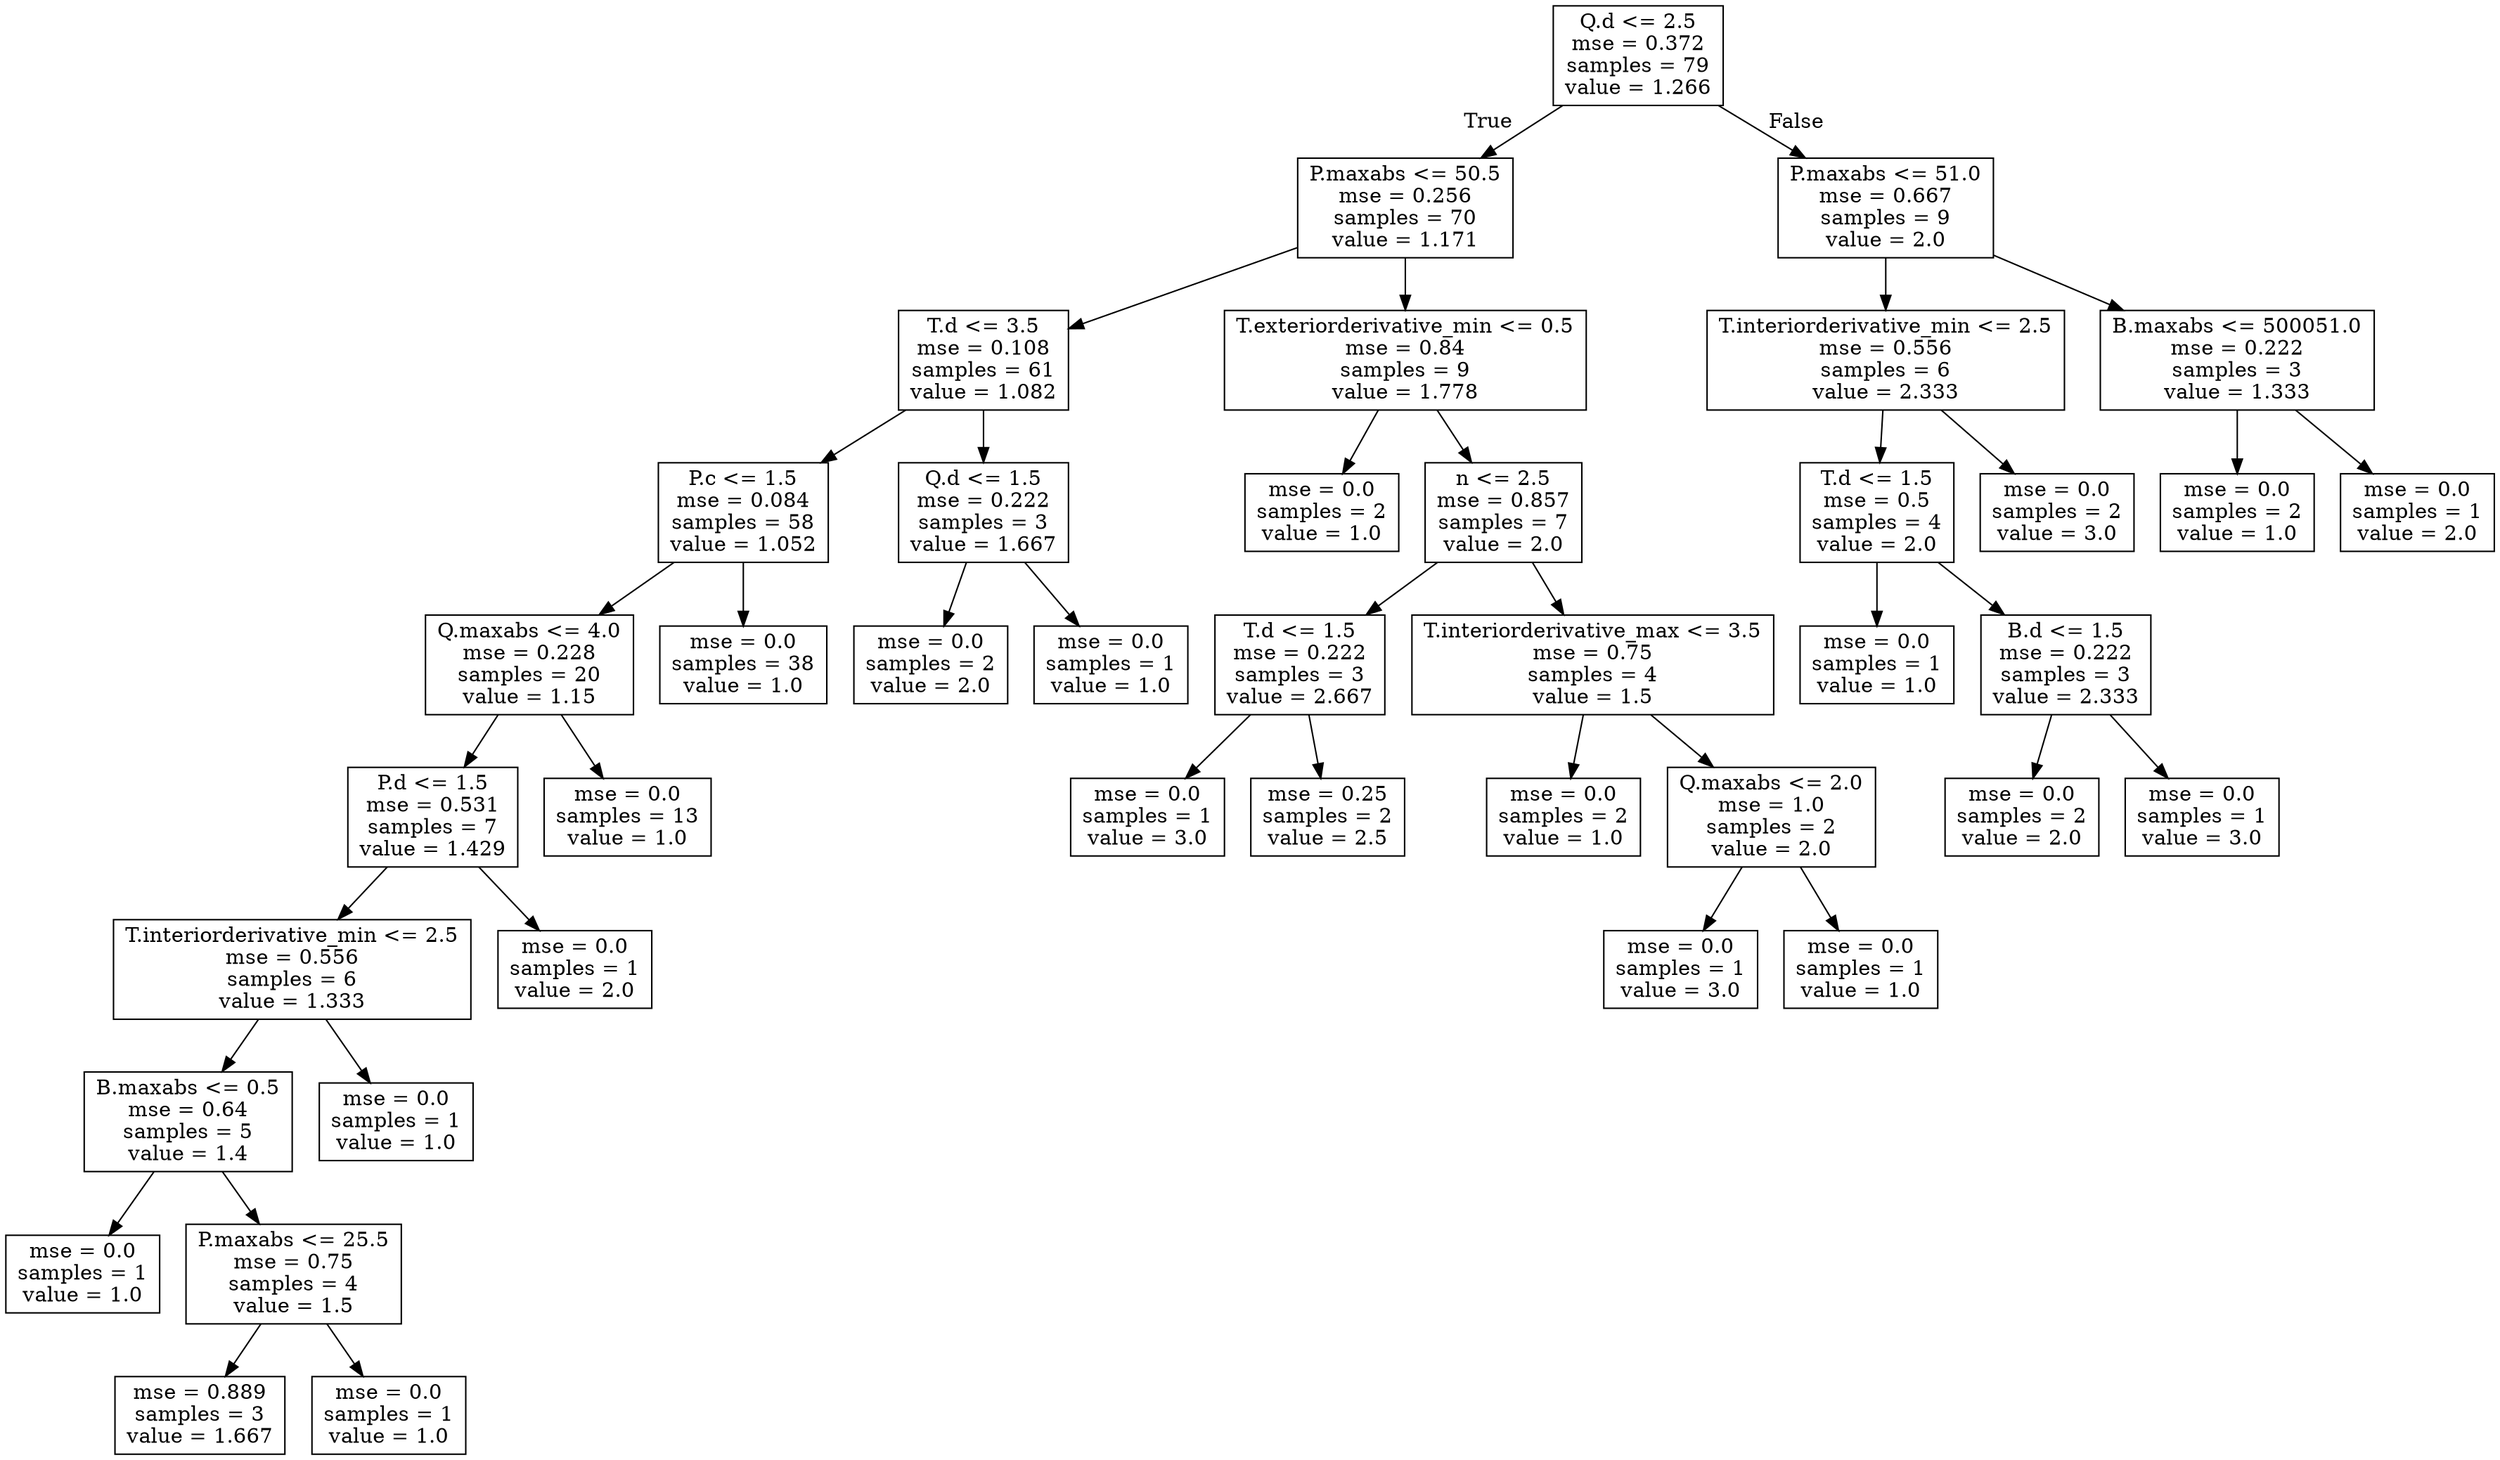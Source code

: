 digraph Tree {
node [shape=box] ;
0 [label="Q.d <= 2.5\nmse = 0.372\nsamples = 79\nvalue = 1.266"] ;
1 [label="P.maxabs <= 50.5\nmse = 0.256\nsamples = 70\nvalue = 1.171"] ;
0 -> 1 [labeldistance=2.5, labelangle=45, headlabel="True"] ;
2 [label="T.d <= 3.5\nmse = 0.108\nsamples = 61\nvalue = 1.082"] ;
1 -> 2 ;
3 [label="P.c <= 1.5\nmse = 0.084\nsamples = 58\nvalue = 1.052"] ;
2 -> 3 ;
4 [label="Q.maxabs <= 4.0\nmse = 0.228\nsamples = 20\nvalue = 1.15"] ;
3 -> 4 ;
5 [label="P.d <= 1.5\nmse = 0.531\nsamples = 7\nvalue = 1.429"] ;
4 -> 5 ;
6 [label="T.interiorderivative_min <= 2.5\nmse = 0.556\nsamples = 6\nvalue = 1.333"] ;
5 -> 6 ;
7 [label="B.maxabs <= 0.5\nmse = 0.64\nsamples = 5\nvalue = 1.4"] ;
6 -> 7 ;
8 [label="mse = 0.0\nsamples = 1\nvalue = 1.0"] ;
7 -> 8 ;
9 [label="P.maxabs <= 25.5\nmse = 0.75\nsamples = 4\nvalue = 1.5"] ;
7 -> 9 ;
10 [label="mse = 0.889\nsamples = 3\nvalue = 1.667"] ;
9 -> 10 ;
11 [label="mse = 0.0\nsamples = 1\nvalue = 1.0"] ;
9 -> 11 ;
12 [label="mse = 0.0\nsamples = 1\nvalue = 1.0"] ;
6 -> 12 ;
13 [label="mse = 0.0\nsamples = 1\nvalue = 2.0"] ;
5 -> 13 ;
14 [label="mse = 0.0\nsamples = 13\nvalue = 1.0"] ;
4 -> 14 ;
15 [label="mse = 0.0\nsamples = 38\nvalue = 1.0"] ;
3 -> 15 ;
16 [label="Q.d <= 1.5\nmse = 0.222\nsamples = 3\nvalue = 1.667"] ;
2 -> 16 ;
17 [label="mse = 0.0\nsamples = 2\nvalue = 2.0"] ;
16 -> 17 ;
18 [label="mse = 0.0\nsamples = 1\nvalue = 1.0"] ;
16 -> 18 ;
19 [label="T.exteriorderivative_min <= 0.5\nmse = 0.84\nsamples = 9\nvalue = 1.778"] ;
1 -> 19 ;
20 [label="mse = 0.0\nsamples = 2\nvalue = 1.0"] ;
19 -> 20 ;
21 [label="n <= 2.5\nmse = 0.857\nsamples = 7\nvalue = 2.0"] ;
19 -> 21 ;
22 [label="T.d <= 1.5\nmse = 0.222\nsamples = 3\nvalue = 2.667"] ;
21 -> 22 ;
23 [label="mse = 0.0\nsamples = 1\nvalue = 3.0"] ;
22 -> 23 ;
24 [label="mse = 0.25\nsamples = 2\nvalue = 2.5"] ;
22 -> 24 ;
25 [label="T.interiorderivative_max <= 3.5\nmse = 0.75\nsamples = 4\nvalue = 1.5"] ;
21 -> 25 ;
26 [label="mse = 0.0\nsamples = 2\nvalue = 1.0"] ;
25 -> 26 ;
27 [label="Q.maxabs <= 2.0\nmse = 1.0\nsamples = 2\nvalue = 2.0"] ;
25 -> 27 ;
28 [label="mse = 0.0\nsamples = 1\nvalue = 3.0"] ;
27 -> 28 ;
29 [label="mse = 0.0\nsamples = 1\nvalue = 1.0"] ;
27 -> 29 ;
30 [label="P.maxabs <= 51.0\nmse = 0.667\nsamples = 9\nvalue = 2.0"] ;
0 -> 30 [labeldistance=2.5, labelangle=-45, headlabel="False"] ;
31 [label="T.interiorderivative_min <= 2.5\nmse = 0.556\nsamples = 6\nvalue = 2.333"] ;
30 -> 31 ;
32 [label="T.d <= 1.5\nmse = 0.5\nsamples = 4\nvalue = 2.0"] ;
31 -> 32 ;
33 [label="mse = 0.0\nsamples = 1\nvalue = 1.0"] ;
32 -> 33 ;
34 [label="B.d <= 1.5\nmse = 0.222\nsamples = 3\nvalue = 2.333"] ;
32 -> 34 ;
35 [label="mse = 0.0\nsamples = 2\nvalue = 2.0"] ;
34 -> 35 ;
36 [label="mse = 0.0\nsamples = 1\nvalue = 3.0"] ;
34 -> 36 ;
37 [label="mse = 0.0\nsamples = 2\nvalue = 3.0"] ;
31 -> 37 ;
38 [label="B.maxabs <= 500051.0\nmse = 0.222\nsamples = 3\nvalue = 1.333"] ;
30 -> 38 ;
39 [label="mse = 0.0\nsamples = 2\nvalue = 1.0"] ;
38 -> 39 ;
40 [label="mse = 0.0\nsamples = 1\nvalue = 2.0"] ;
38 -> 40 ;
}